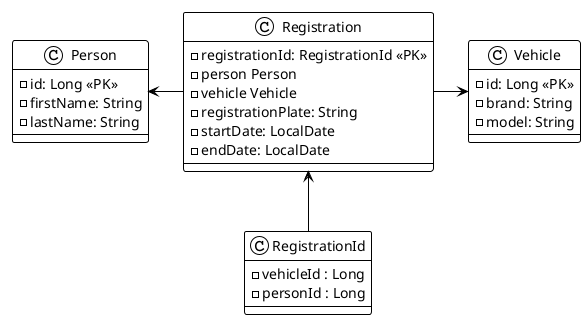 @startuml
    !theme plain
    class Vehicle {
      -id: Long <<PK>>
      -brand: String
      -model: String
    }
    class Person {
      -id: Long <<PK>>
      -firstName: String
      -lastName: String
    }
    class Registration {
      -registrationId: RegistrationId <<PK>>
      -person Person
      -vehicle Vehicle
      -registrationPlate: String
      -startDate: LocalDate
      -endDate: LocalDate
    }
    class RegistrationId {
        -vehicleId : Long
        -personId : Long
    }

    Vehicle <-left- Registration
    Person <-right- Registration
    Registration <-- RegistrationId
@enduml